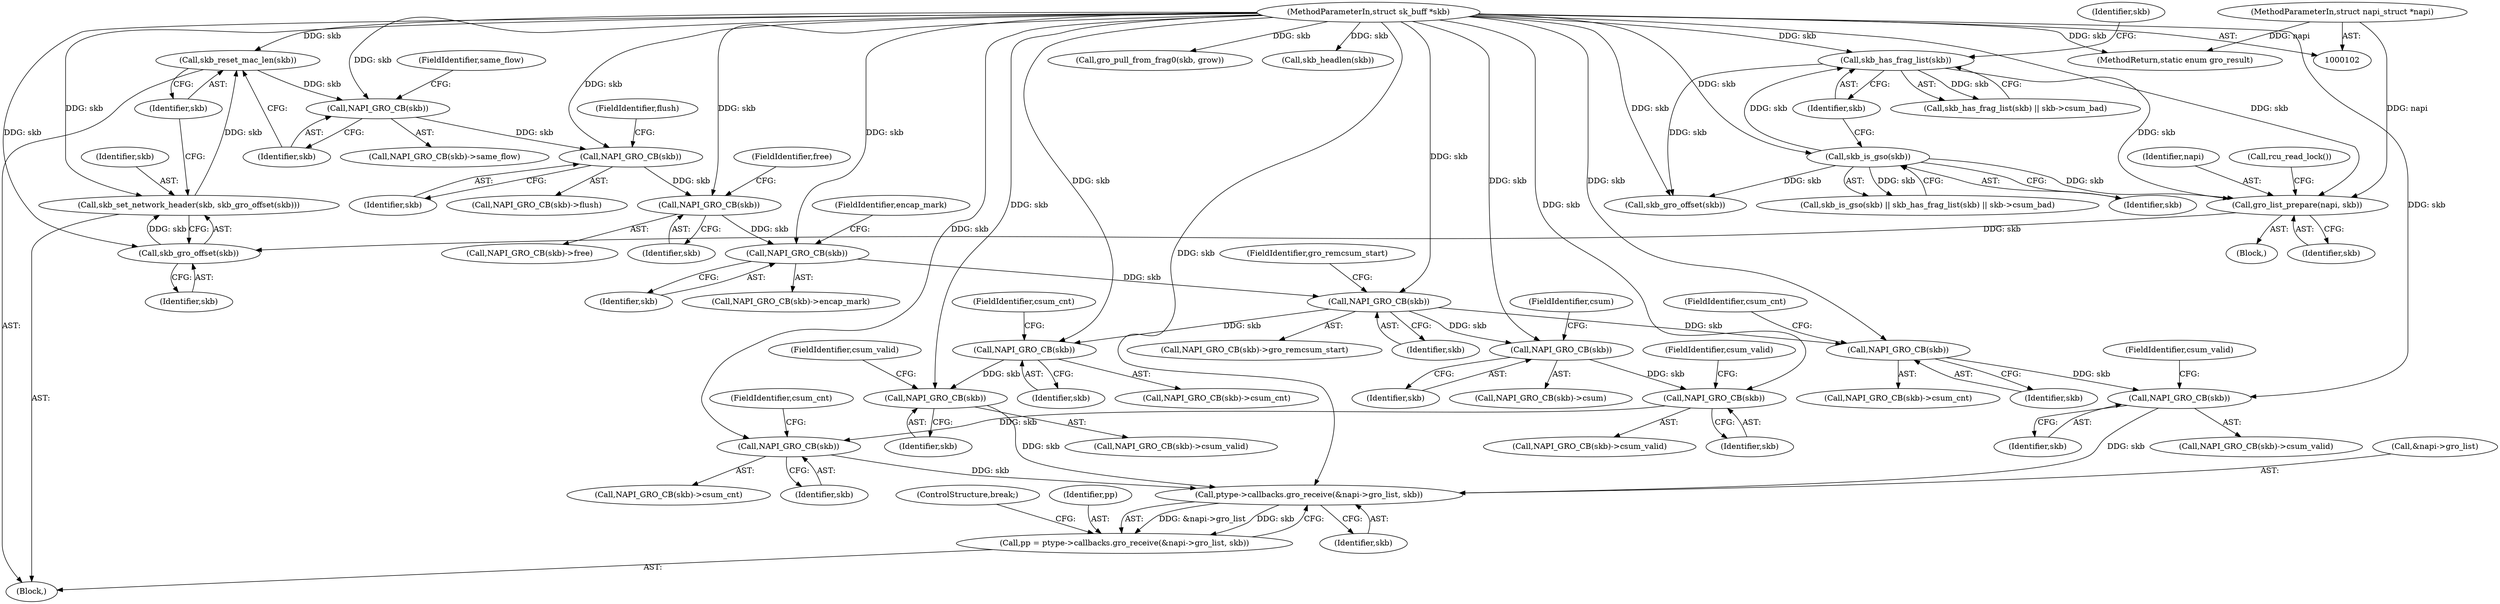 digraph "0_linux_fac8e0f579695a3ecbc4d3cac369139d7f819971@pointer" {
"1000261" [label="(Call,ptype->callbacks.gro_receive(&napi->gro_list, skb))"];
"1000241" [label="(Call,NAPI_GRO_CB(skb))"];
"1000231" [label="(Call,NAPI_GRO_CB(skb))"];
"1000197" [label="(Call,NAPI_GRO_CB(skb))"];
"1000191" [label="(Call,NAPI_GRO_CB(skb))"];
"1000185" [label="(Call,NAPI_GRO_CB(skb))"];
"1000179" [label="(Call,NAPI_GRO_CB(skb))"];
"1000173" [label="(Call,NAPI_GRO_CB(skb))"];
"1000169" [label="(Call,skb_reset_mac_len(skb))"];
"1000165" [label="(Call,skb_set_network_header(skb, skb_gro_offset(skb)))"];
"1000167" [label="(Call,skb_gro_offset(skb))"];
"1000146" [label="(Call,gro_list_prepare(napi, skb))"];
"1000103" [label="(MethodParameterIn,struct napi_struct *napi)"];
"1000140" [label="(Call,skb_has_frag_list(skb))"];
"1000137" [label="(Call,skb_is_gso(skb))"];
"1000104" [label="(MethodParameterIn,struct sk_buff *skb)"];
"1000255" [label="(Call,NAPI_GRO_CB(skb))"];
"1000249" [label="(Call,NAPI_GRO_CB(skb))"];
"1000223" [label="(Call,NAPI_GRO_CB(skb))"];
"1000217" [label="(Call,NAPI_GRO_CB(skb))"];
"1000209" [label="(Call,NAPI_GRO_CB(skb))"];
"1000259" [label="(Call,pp = ptype->callbacks.gro_receive(&napi->gro_list, skb))"];
"1000209" [label="(Call,NAPI_GRO_CB(skb))"];
"1000224" [label="(Identifier,skb)"];
"1000255" [label="(Call,NAPI_GRO_CB(skb))"];
"1000173" [label="(Call,NAPI_GRO_CB(skb))"];
"1000190" [label="(Call,NAPI_GRO_CB(skb)->encap_mark)"];
"1000143" [label="(Identifier,skb)"];
"1000241" [label="(Call,NAPI_GRO_CB(skb))"];
"1000267" [label="(ControlStructure,break;)"];
"1000192" [label="(Identifier,skb)"];
"1000254" [label="(Call,NAPI_GRO_CB(skb)->csum_valid)"];
"1000137" [label="(Call,skb_is_gso(skb))"];
"1000168" [label="(Identifier,skb)"];
"1000150" [label="(Block,)"];
"1000141" [label="(Identifier,skb)"];
"1000218" [label="(Identifier,skb)"];
"1000186" [label="(Identifier,skb)"];
"1000184" [label="(Call,NAPI_GRO_CB(skb)->free)"];
"1000210" [label="(Identifier,skb)"];
"1000435" [label="(MethodReturn,static enum gro_result)"];
"1000416" [label="(Call,skb_gro_offset(skb))"];
"1000166" [label="(Identifier,skb)"];
"1000424" [label="(Call,gro_pull_from_frag0(skb, grow))"];
"1000230" [label="(Call,NAPI_GRO_CB(skb)->csum_cnt)"];
"1000174" [label="(Identifier,skb)"];
"1000257" [label="(FieldIdentifier,csum_valid)"];
"1000198" [label="(Identifier,skb)"];
"1000261" [label="(Call,ptype->callbacks.gro_receive(&napi->gro_list, skb))"];
"1000191" [label="(Call,NAPI_GRO_CB(skb))"];
"1000105" [label="(Block,)"];
"1000140" [label="(Call,skb_has_frag_list(skb))"];
"1000187" [label="(FieldIdentifier,free)"];
"1000266" [label="(Identifier,skb)"];
"1000240" [label="(Call,NAPI_GRO_CB(skb)->csum_valid)"];
"1000217" [label="(Call,NAPI_GRO_CB(skb))"];
"1000418" [label="(Call,skb_headlen(skb))"];
"1000138" [label="(Identifier,skb)"];
"1000256" [label="(Identifier,skb)"];
"1000250" [label="(Identifier,skb)"];
"1000197" [label="(Call,NAPI_GRO_CB(skb))"];
"1000178" [label="(Call,NAPI_GRO_CB(skb)->flush)"];
"1000211" [label="(FieldIdentifier,csum)"];
"1000248" [label="(Call,NAPI_GRO_CB(skb)->csum_cnt)"];
"1000259" [label="(Call,pp = ptype->callbacks.gro_receive(&napi->gro_list, skb))"];
"1000249" [label="(Call,NAPI_GRO_CB(skb))"];
"1000136" [label="(Call,skb_is_gso(skb) || skb_has_frag_list(skb) || skb->csum_bad)"];
"1000233" [label="(FieldIdentifier,csum_cnt)"];
"1000219" [label="(FieldIdentifier,csum_valid)"];
"1000170" [label="(Identifier,skb)"];
"1000103" [label="(MethodParameterIn,struct napi_struct *napi)"];
"1000146" [label="(Call,gro_list_prepare(napi, skb))"];
"1000231" [label="(Call,NAPI_GRO_CB(skb))"];
"1000139" [label="(Call,skb_has_frag_list(skb) || skb->csum_bad)"];
"1000260" [label="(Identifier,pp)"];
"1000242" [label="(Identifier,skb)"];
"1000175" [label="(FieldIdentifier,same_flow)"];
"1000196" [label="(Call,NAPI_GRO_CB(skb)->gro_remcsum_start)"];
"1000251" [label="(FieldIdentifier,csum_cnt)"];
"1000148" [label="(Identifier,skb)"];
"1000180" [label="(Identifier,skb)"];
"1000149" [label="(Call,rcu_read_lock())"];
"1000223" [label="(Call,NAPI_GRO_CB(skb))"];
"1000243" [label="(FieldIdentifier,csum_valid)"];
"1000232" [label="(Identifier,skb)"];
"1000225" [label="(FieldIdentifier,csum_cnt)"];
"1000208" [label="(Call,NAPI_GRO_CB(skb)->csum)"];
"1000172" [label="(Call,NAPI_GRO_CB(skb)->same_flow)"];
"1000216" [label="(Call,NAPI_GRO_CB(skb)->csum_valid)"];
"1000147" [label="(Identifier,napi)"];
"1000179" [label="(Call,NAPI_GRO_CB(skb))"];
"1000193" [label="(FieldIdentifier,encap_mark)"];
"1000181" [label="(FieldIdentifier,flush)"];
"1000167" [label="(Call,skb_gro_offset(skb))"];
"1000104" [label="(MethodParameterIn,struct sk_buff *skb)"];
"1000185" [label="(Call,NAPI_GRO_CB(skb))"];
"1000222" [label="(Call,NAPI_GRO_CB(skb)->csum_cnt)"];
"1000199" [label="(FieldIdentifier,gro_remcsum_start)"];
"1000169" [label="(Call,skb_reset_mac_len(skb))"];
"1000262" [label="(Call,&napi->gro_list)"];
"1000165" [label="(Call,skb_set_network_header(skb, skb_gro_offset(skb)))"];
"1000261" -> "1000259"  [label="AST: "];
"1000261" -> "1000266"  [label="CFG: "];
"1000262" -> "1000261"  [label="AST: "];
"1000266" -> "1000261"  [label="AST: "];
"1000259" -> "1000261"  [label="CFG: "];
"1000261" -> "1000259"  [label="DDG: &napi->gro_list"];
"1000261" -> "1000259"  [label="DDG: skb"];
"1000241" -> "1000261"  [label="DDG: skb"];
"1000255" -> "1000261"  [label="DDG: skb"];
"1000223" -> "1000261"  [label="DDG: skb"];
"1000104" -> "1000261"  [label="DDG: skb"];
"1000241" -> "1000240"  [label="AST: "];
"1000241" -> "1000242"  [label="CFG: "];
"1000242" -> "1000241"  [label="AST: "];
"1000243" -> "1000241"  [label="CFG: "];
"1000231" -> "1000241"  [label="DDG: skb"];
"1000104" -> "1000241"  [label="DDG: skb"];
"1000231" -> "1000230"  [label="AST: "];
"1000231" -> "1000232"  [label="CFG: "];
"1000232" -> "1000231"  [label="AST: "];
"1000233" -> "1000231"  [label="CFG: "];
"1000197" -> "1000231"  [label="DDG: skb"];
"1000104" -> "1000231"  [label="DDG: skb"];
"1000197" -> "1000196"  [label="AST: "];
"1000197" -> "1000198"  [label="CFG: "];
"1000198" -> "1000197"  [label="AST: "];
"1000199" -> "1000197"  [label="CFG: "];
"1000191" -> "1000197"  [label="DDG: skb"];
"1000104" -> "1000197"  [label="DDG: skb"];
"1000197" -> "1000209"  [label="DDG: skb"];
"1000197" -> "1000249"  [label="DDG: skb"];
"1000191" -> "1000190"  [label="AST: "];
"1000191" -> "1000192"  [label="CFG: "];
"1000192" -> "1000191"  [label="AST: "];
"1000193" -> "1000191"  [label="CFG: "];
"1000185" -> "1000191"  [label="DDG: skb"];
"1000104" -> "1000191"  [label="DDG: skb"];
"1000185" -> "1000184"  [label="AST: "];
"1000185" -> "1000186"  [label="CFG: "];
"1000186" -> "1000185"  [label="AST: "];
"1000187" -> "1000185"  [label="CFG: "];
"1000179" -> "1000185"  [label="DDG: skb"];
"1000104" -> "1000185"  [label="DDG: skb"];
"1000179" -> "1000178"  [label="AST: "];
"1000179" -> "1000180"  [label="CFG: "];
"1000180" -> "1000179"  [label="AST: "];
"1000181" -> "1000179"  [label="CFG: "];
"1000173" -> "1000179"  [label="DDG: skb"];
"1000104" -> "1000179"  [label="DDG: skb"];
"1000173" -> "1000172"  [label="AST: "];
"1000173" -> "1000174"  [label="CFG: "];
"1000174" -> "1000173"  [label="AST: "];
"1000175" -> "1000173"  [label="CFG: "];
"1000169" -> "1000173"  [label="DDG: skb"];
"1000104" -> "1000173"  [label="DDG: skb"];
"1000169" -> "1000150"  [label="AST: "];
"1000169" -> "1000170"  [label="CFG: "];
"1000170" -> "1000169"  [label="AST: "];
"1000174" -> "1000169"  [label="CFG: "];
"1000165" -> "1000169"  [label="DDG: skb"];
"1000104" -> "1000169"  [label="DDG: skb"];
"1000165" -> "1000150"  [label="AST: "];
"1000165" -> "1000167"  [label="CFG: "];
"1000166" -> "1000165"  [label="AST: "];
"1000167" -> "1000165"  [label="AST: "];
"1000170" -> "1000165"  [label="CFG: "];
"1000167" -> "1000165"  [label="DDG: skb"];
"1000104" -> "1000165"  [label="DDG: skb"];
"1000167" -> "1000168"  [label="CFG: "];
"1000168" -> "1000167"  [label="AST: "];
"1000146" -> "1000167"  [label="DDG: skb"];
"1000104" -> "1000167"  [label="DDG: skb"];
"1000146" -> "1000105"  [label="AST: "];
"1000146" -> "1000148"  [label="CFG: "];
"1000147" -> "1000146"  [label="AST: "];
"1000148" -> "1000146"  [label="AST: "];
"1000149" -> "1000146"  [label="CFG: "];
"1000103" -> "1000146"  [label="DDG: napi"];
"1000140" -> "1000146"  [label="DDG: skb"];
"1000137" -> "1000146"  [label="DDG: skb"];
"1000104" -> "1000146"  [label="DDG: skb"];
"1000103" -> "1000102"  [label="AST: "];
"1000103" -> "1000435"  [label="DDG: napi"];
"1000140" -> "1000139"  [label="AST: "];
"1000140" -> "1000141"  [label="CFG: "];
"1000141" -> "1000140"  [label="AST: "];
"1000143" -> "1000140"  [label="CFG: "];
"1000139" -> "1000140"  [label="CFG: "];
"1000140" -> "1000139"  [label="DDG: skb"];
"1000137" -> "1000140"  [label="DDG: skb"];
"1000104" -> "1000140"  [label="DDG: skb"];
"1000140" -> "1000416"  [label="DDG: skb"];
"1000137" -> "1000136"  [label="AST: "];
"1000137" -> "1000138"  [label="CFG: "];
"1000138" -> "1000137"  [label="AST: "];
"1000141" -> "1000137"  [label="CFG: "];
"1000136" -> "1000137"  [label="CFG: "];
"1000137" -> "1000136"  [label="DDG: skb"];
"1000104" -> "1000137"  [label="DDG: skb"];
"1000137" -> "1000416"  [label="DDG: skb"];
"1000104" -> "1000102"  [label="AST: "];
"1000104" -> "1000435"  [label="DDG: skb"];
"1000104" -> "1000209"  [label="DDG: skb"];
"1000104" -> "1000217"  [label="DDG: skb"];
"1000104" -> "1000223"  [label="DDG: skb"];
"1000104" -> "1000249"  [label="DDG: skb"];
"1000104" -> "1000255"  [label="DDG: skb"];
"1000104" -> "1000416"  [label="DDG: skb"];
"1000104" -> "1000418"  [label="DDG: skb"];
"1000104" -> "1000424"  [label="DDG: skb"];
"1000255" -> "1000254"  [label="AST: "];
"1000255" -> "1000256"  [label="CFG: "];
"1000256" -> "1000255"  [label="AST: "];
"1000257" -> "1000255"  [label="CFG: "];
"1000249" -> "1000255"  [label="DDG: skb"];
"1000249" -> "1000248"  [label="AST: "];
"1000249" -> "1000250"  [label="CFG: "];
"1000250" -> "1000249"  [label="AST: "];
"1000251" -> "1000249"  [label="CFG: "];
"1000223" -> "1000222"  [label="AST: "];
"1000223" -> "1000224"  [label="CFG: "];
"1000224" -> "1000223"  [label="AST: "];
"1000225" -> "1000223"  [label="CFG: "];
"1000217" -> "1000223"  [label="DDG: skb"];
"1000217" -> "1000216"  [label="AST: "];
"1000217" -> "1000218"  [label="CFG: "];
"1000218" -> "1000217"  [label="AST: "];
"1000219" -> "1000217"  [label="CFG: "];
"1000209" -> "1000217"  [label="DDG: skb"];
"1000209" -> "1000208"  [label="AST: "];
"1000209" -> "1000210"  [label="CFG: "];
"1000210" -> "1000209"  [label="AST: "];
"1000211" -> "1000209"  [label="CFG: "];
"1000259" -> "1000150"  [label="AST: "];
"1000260" -> "1000259"  [label="AST: "];
"1000267" -> "1000259"  [label="CFG: "];
}
